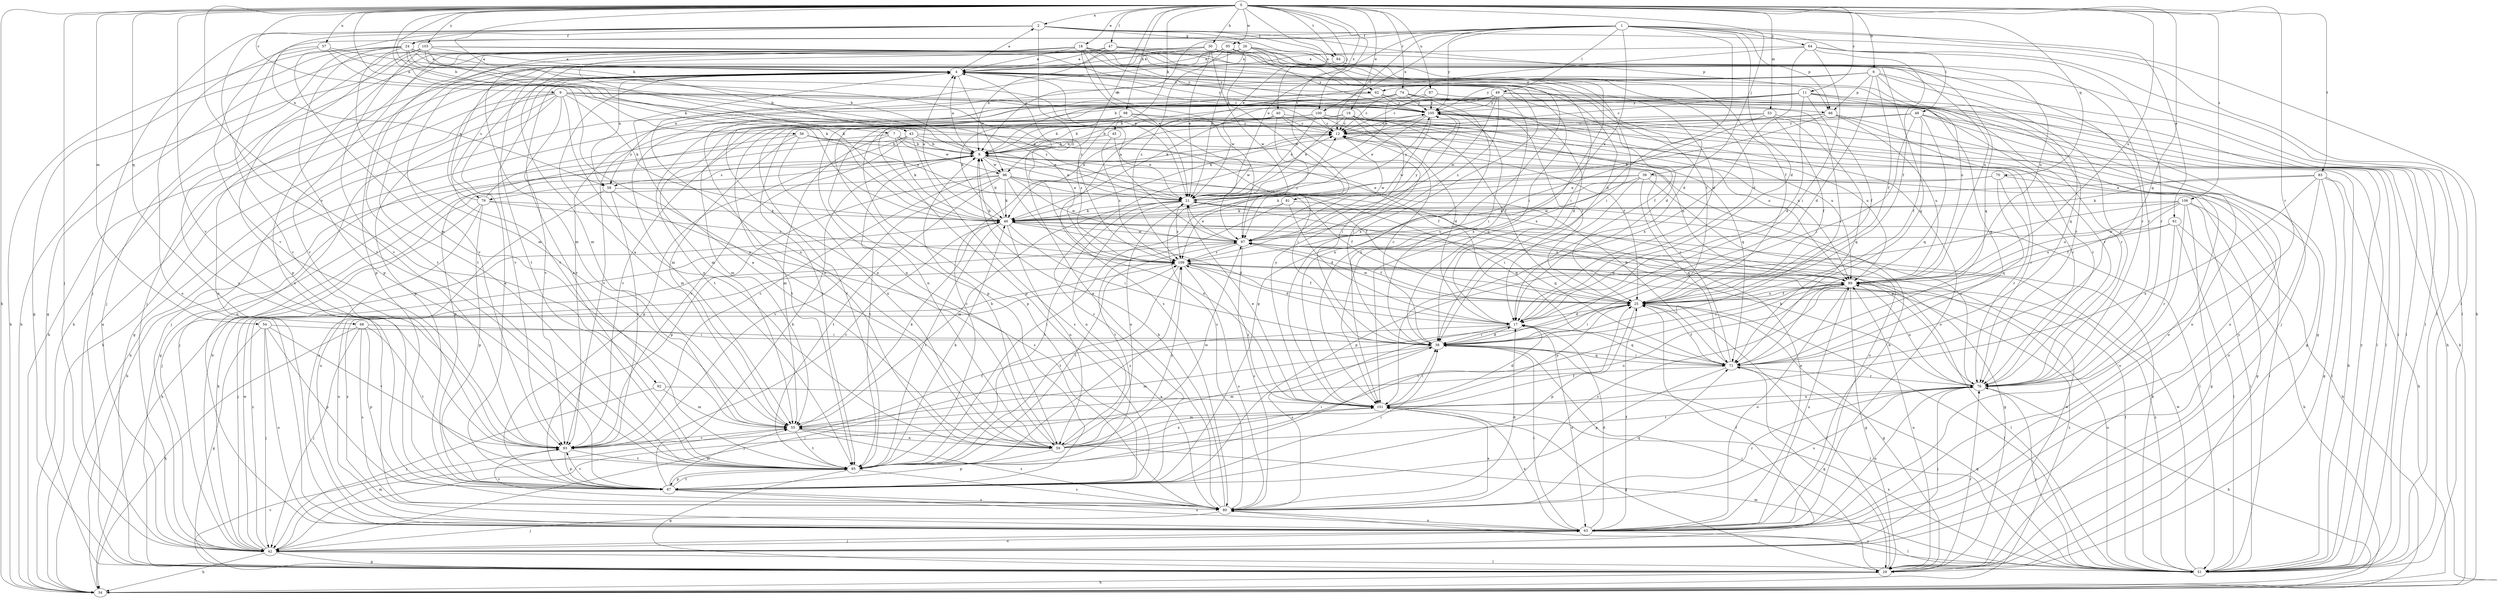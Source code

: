 strict digraph  {
0;
1;
2;
4;
6;
7;
8;
9;
11;
12;
17;
18;
19;
21;
24;
25;
26;
29;
30;
34;
38;
39;
40;
42;
43;
45;
46;
47;
48;
49;
51;
53;
54;
55;
56;
57;
58;
59;
61;
62;
63;
64;
66;
67;
68;
70;
71;
74;
76;
79;
80;
81;
83;
84;
85;
87;
89;
92;
93;
95;
96;
97;
98;
100;
101;
103;
105;
106;
109;
0 -> 2  [label=a];
0 -> 6  [label=b];
0 -> 7  [label=b];
0 -> 9  [label=c];
0 -> 11  [label=c];
0 -> 18  [label=e];
0 -> 19  [label=e];
0 -> 21  [label=e];
0 -> 30  [label=h];
0 -> 34  [label=h];
0 -> 39  [label=j];
0 -> 40  [label=j];
0 -> 42  [label=j];
0 -> 43  [label=k];
0 -> 45  [label=k];
0 -> 46  [label=k];
0 -> 47  [label=l];
0 -> 53  [label=m];
0 -> 54  [label=m];
0 -> 56  [label=n];
0 -> 57  [label=n];
0 -> 68  [label=q];
0 -> 70  [label=q];
0 -> 71  [label=q];
0 -> 74  [label=r];
0 -> 76  [label=r];
0 -> 81  [label=t];
0 -> 83  [label=t];
0 -> 84  [label=t];
0 -> 87  [label=u];
0 -> 89  [label=u];
0 -> 92  [label=v];
0 -> 93  [label=v];
0 -> 95  [label=w];
0 -> 96  [label=w];
0 -> 98  [label=x];
0 -> 100  [label=x];
0 -> 103  [label=y];
0 -> 106  [label=z];
1 -> 8  [label=b];
1 -> 12  [label=c];
1 -> 17  [label=d];
1 -> 21  [label=e];
1 -> 24  [label=f];
1 -> 34  [label=h];
1 -> 48  [label=l];
1 -> 49  [label=l];
1 -> 61  [label=o];
1 -> 64  [label=p];
1 -> 66  [label=p];
1 -> 93  [label=v];
1 -> 100  [label=x];
1 -> 101  [label=x];
1 -> 105  [label=y];
1 -> 109  [label=z];
2 -> 24  [label=f];
2 -> 26  [label=g];
2 -> 42  [label=j];
2 -> 51  [label=l];
2 -> 55  [label=m];
2 -> 58  [label=n];
2 -> 62  [label=o];
2 -> 66  [label=p];
2 -> 84  [label=t];
2 -> 85  [label=t];
2 -> 109  [label=z];
4 -> 2  [label=a];
4 -> 12  [label=c];
4 -> 17  [label=d];
4 -> 25  [label=f];
4 -> 34  [label=h];
4 -> 58  [label=n];
4 -> 62  [label=o];
4 -> 76  [label=r];
4 -> 79  [label=s];
4 -> 89  [label=u];
4 -> 93  [label=v];
4 -> 96  [label=w];
4 -> 105  [label=y];
6 -> 8  [label=b];
6 -> 17  [label=d];
6 -> 25  [label=f];
6 -> 51  [label=l];
6 -> 58  [label=n];
6 -> 62  [label=o];
6 -> 66  [label=p];
6 -> 71  [label=q];
6 -> 76  [label=r];
6 -> 105  [label=y];
7 -> 8  [label=b];
7 -> 25  [label=f];
7 -> 29  [label=g];
7 -> 46  [label=k];
7 -> 55  [label=m];
7 -> 96  [label=w];
8 -> 4  [label=a];
8 -> 21  [label=e];
8 -> 25  [label=f];
8 -> 58  [label=n];
8 -> 79  [label=s];
8 -> 85  [label=t];
8 -> 96  [label=w];
9 -> 21  [label=e];
9 -> 25  [label=f];
9 -> 29  [label=g];
9 -> 34  [label=h];
9 -> 46  [label=k];
9 -> 59  [label=n];
9 -> 63  [label=o];
9 -> 66  [label=p];
9 -> 67  [label=p];
9 -> 93  [label=v];
9 -> 105  [label=y];
11 -> 12  [label=c];
11 -> 17  [label=d];
11 -> 25  [label=f];
11 -> 42  [label=j];
11 -> 51  [label=l];
11 -> 59  [label=n];
11 -> 67  [label=p];
11 -> 71  [label=q];
11 -> 105  [label=y];
12 -> 8  [label=b];
12 -> 63  [label=o];
12 -> 76  [label=r];
12 -> 97  [label=w];
17 -> 38  [label=i];
17 -> 42  [label=j];
17 -> 63  [label=o];
17 -> 71  [label=q];
17 -> 80  [label=s];
18 -> 4  [label=a];
18 -> 17  [label=d];
18 -> 21  [label=e];
18 -> 34  [label=h];
18 -> 38  [label=i];
18 -> 46  [label=k];
18 -> 80  [label=s];
18 -> 85  [label=t];
18 -> 93  [label=v];
18 -> 97  [label=w];
18 -> 101  [label=x];
18 -> 105  [label=y];
19 -> 8  [label=b];
19 -> 12  [label=c];
19 -> 17  [label=d];
19 -> 21  [label=e];
19 -> 25  [label=f];
19 -> 38  [label=i];
19 -> 46  [label=k];
19 -> 89  [label=u];
21 -> 46  [label=k];
21 -> 51  [label=l];
21 -> 55  [label=m];
21 -> 59  [label=n];
21 -> 71  [label=q];
21 -> 85  [label=t];
21 -> 105  [label=y];
21 -> 109  [label=z];
24 -> 4  [label=a];
24 -> 8  [label=b];
24 -> 21  [label=e];
24 -> 29  [label=g];
24 -> 34  [label=h];
24 -> 42  [label=j];
24 -> 55  [label=m];
24 -> 67  [label=p];
24 -> 105  [label=y];
24 -> 109  [label=z];
25 -> 17  [label=d];
25 -> 29  [label=g];
25 -> 38  [label=i];
25 -> 51  [label=l];
25 -> 67  [label=p];
25 -> 89  [label=u];
25 -> 97  [label=w];
25 -> 101  [label=x];
26 -> 4  [label=a];
26 -> 17  [label=d];
26 -> 25  [label=f];
26 -> 42  [label=j];
26 -> 55  [label=m];
26 -> 71  [label=q];
26 -> 85  [label=t];
26 -> 101  [label=x];
29 -> 4  [label=a];
29 -> 25  [label=f];
29 -> 34  [label=h];
29 -> 38  [label=i];
29 -> 76  [label=r];
29 -> 89  [label=u];
29 -> 93  [label=v];
29 -> 97  [label=w];
30 -> 4  [label=a];
30 -> 21  [label=e];
30 -> 34  [label=h];
30 -> 38  [label=i];
30 -> 63  [label=o];
30 -> 67  [label=p];
30 -> 76  [label=r];
30 -> 89  [label=u];
30 -> 97  [label=w];
34 -> 8  [label=b];
34 -> 109  [label=z];
38 -> 12  [label=c];
38 -> 17  [label=d];
38 -> 42  [label=j];
38 -> 51  [label=l];
38 -> 55  [label=m];
38 -> 71  [label=q];
39 -> 21  [label=e];
39 -> 38  [label=i];
39 -> 51  [label=l];
39 -> 63  [label=o];
39 -> 71  [label=q];
39 -> 85  [label=t];
39 -> 97  [label=w];
40 -> 8  [label=b];
40 -> 12  [label=c];
40 -> 38  [label=i];
40 -> 55  [label=m];
40 -> 71  [label=q];
40 -> 109  [label=z];
42 -> 8  [label=b];
42 -> 25  [label=f];
42 -> 29  [label=g];
42 -> 34  [label=h];
42 -> 46  [label=k];
42 -> 51  [label=l];
42 -> 55  [label=m];
42 -> 63  [label=o];
42 -> 97  [label=w];
42 -> 105  [label=y];
42 -> 109  [label=z];
43 -> 8  [label=b];
43 -> 21  [label=e];
43 -> 38  [label=i];
43 -> 42  [label=j];
43 -> 67  [label=p];
43 -> 80  [label=s];
43 -> 93  [label=v];
45 -> 8  [label=b];
45 -> 21  [label=e];
45 -> 109  [label=z];
46 -> 4  [label=a];
46 -> 8  [label=b];
46 -> 17  [label=d];
46 -> 38  [label=i];
46 -> 59  [label=n];
46 -> 85  [label=t];
46 -> 89  [label=u];
46 -> 93  [label=v];
46 -> 97  [label=w];
47 -> 4  [label=a];
47 -> 8  [label=b];
47 -> 17  [label=d];
47 -> 38  [label=i];
47 -> 55  [label=m];
47 -> 85  [label=t];
47 -> 101  [label=x];
48 -> 12  [label=c];
48 -> 25  [label=f];
48 -> 38  [label=i];
48 -> 51  [label=l];
48 -> 63  [label=o];
48 -> 71  [label=q];
48 -> 85  [label=t];
49 -> 8  [label=b];
49 -> 34  [label=h];
49 -> 46  [label=k];
49 -> 55  [label=m];
49 -> 67  [label=p];
49 -> 76  [label=r];
49 -> 97  [label=w];
49 -> 101  [label=x];
49 -> 105  [label=y];
49 -> 109  [label=z];
51 -> 8  [label=b];
51 -> 46  [label=k];
51 -> 55  [label=m];
51 -> 71  [label=q];
51 -> 76  [label=r];
51 -> 80  [label=s];
51 -> 89  [label=u];
51 -> 97  [label=w];
51 -> 101  [label=x];
51 -> 105  [label=y];
51 -> 109  [label=z];
53 -> 12  [label=c];
53 -> 25  [label=f];
53 -> 63  [label=o];
53 -> 67  [label=p];
53 -> 71  [label=q];
53 -> 85  [label=t];
54 -> 29  [label=g];
54 -> 38  [label=i];
54 -> 42  [label=j];
54 -> 63  [label=o];
54 -> 67  [label=p];
54 -> 93  [label=v];
55 -> 4  [label=a];
55 -> 46  [label=k];
55 -> 59  [label=n];
55 -> 80  [label=s];
55 -> 85  [label=t];
55 -> 93  [label=v];
56 -> 8  [label=b];
56 -> 21  [label=e];
56 -> 55  [label=m];
56 -> 59  [label=n];
56 -> 67  [label=p];
56 -> 89  [label=u];
57 -> 4  [label=a];
57 -> 59  [label=n];
57 -> 63  [label=o];
57 -> 93  [label=v];
57 -> 109  [label=z];
58 -> 25  [label=f];
58 -> 63  [label=o];
58 -> 80  [label=s];
58 -> 93  [label=v];
59 -> 4  [label=a];
59 -> 8  [label=b];
59 -> 21  [label=e];
59 -> 25  [label=f];
59 -> 67  [label=p];
59 -> 76  [label=r];
59 -> 89  [label=u];
59 -> 97  [label=w];
59 -> 101  [label=x];
59 -> 109  [label=z];
61 -> 34  [label=h];
61 -> 51  [label=l];
61 -> 76  [label=r];
61 -> 89  [label=u];
61 -> 97  [label=w];
62 -> 38  [label=i];
62 -> 42  [label=j];
62 -> 51  [label=l];
62 -> 59  [label=n];
62 -> 105  [label=y];
63 -> 8  [label=b];
63 -> 17  [label=d];
63 -> 21  [label=e];
63 -> 25  [label=f];
63 -> 38  [label=i];
63 -> 42  [label=j];
63 -> 51  [label=l];
63 -> 89  [label=u];
63 -> 101  [label=x];
63 -> 109  [label=z];
64 -> 4  [label=a];
64 -> 21  [label=e];
64 -> 25  [label=f];
64 -> 38  [label=i];
64 -> 51  [label=l];
64 -> 76  [label=r];
64 -> 101  [label=x];
66 -> 12  [label=c];
66 -> 29  [label=g];
66 -> 46  [label=k];
66 -> 67  [label=p];
66 -> 76  [label=r];
66 -> 89  [label=u];
67 -> 4  [label=a];
67 -> 8  [label=b];
67 -> 12  [label=c];
67 -> 38  [label=i];
67 -> 55  [label=m];
67 -> 63  [label=o];
67 -> 80  [label=s];
67 -> 85  [label=t];
67 -> 93  [label=v];
68 -> 34  [label=h];
68 -> 38  [label=i];
68 -> 42  [label=j];
68 -> 67  [label=p];
68 -> 80  [label=s];
68 -> 85  [label=t];
70 -> 21  [label=e];
70 -> 29  [label=g];
70 -> 46  [label=k];
70 -> 71  [label=q];
70 -> 76  [label=r];
71 -> 8  [label=b];
71 -> 12  [label=c];
71 -> 25  [label=f];
71 -> 29  [label=g];
71 -> 38  [label=i];
71 -> 55  [label=m];
71 -> 67  [label=p];
71 -> 76  [label=r];
74 -> 12  [label=c];
74 -> 17  [label=d];
74 -> 34  [label=h];
74 -> 38  [label=i];
74 -> 55  [label=m];
74 -> 59  [label=n];
74 -> 80  [label=s];
74 -> 93  [label=v];
74 -> 101  [label=x];
74 -> 105  [label=y];
76 -> 21  [label=e];
76 -> 34  [label=h];
76 -> 42  [label=j];
76 -> 46  [label=k];
76 -> 63  [label=o];
76 -> 80  [label=s];
76 -> 89  [label=u];
76 -> 101  [label=x];
79 -> 4  [label=a];
79 -> 34  [label=h];
79 -> 46  [label=k];
79 -> 63  [label=o];
79 -> 67  [label=p];
79 -> 105  [label=y];
79 -> 109  [label=z];
80 -> 4  [label=a];
80 -> 8  [label=b];
80 -> 12  [label=c];
80 -> 17  [label=d];
80 -> 42  [label=j];
80 -> 63  [label=o];
80 -> 71  [label=q];
80 -> 76  [label=r];
80 -> 93  [label=v];
80 -> 101  [label=x];
81 -> 17  [label=d];
81 -> 46  [label=k];
81 -> 76  [label=r];
81 -> 85  [label=t];
83 -> 21  [label=e];
83 -> 29  [label=g];
83 -> 34  [label=h];
83 -> 46  [label=k];
83 -> 51  [label=l];
83 -> 63  [label=o];
83 -> 101  [label=x];
84 -> 59  [label=n];
84 -> 89  [label=u];
85 -> 4  [label=a];
85 -> 12  [label=c];
85 -> 29  [label=g];
85 -> 38  [label=i];
85 -> 46  [label=k];
85 -> 67  [label=p];
85 -> 80  [label=s];
85 -> 109  [label=z];
87 -> 12  [label=c];
87 -> 29  [label=g];
87 -> 76  [label=r];
87 -> 85  [label=t];
87 -> 105  [label=y];
89 -> 25  [label=f];
89 -> 29  [label=g];
89 -> 38  [label=i];
89 -> 51  [label=l];
89 -> 63  [label=o];
89 -> 80  [label=s];
89 -> 85  [label=t];
92 -> 42  [label=j];
92 -> 55  [label=m];
92 -> 101  [label=x];
93 -> 12  [label=c];
93 -> 25  [label=f];
93 -> 67  [label=p];
93 -> 85  [label=t];
95 -> 4  [label=a];
95 -> 21  [label=e];
95 -> 76  [label=r];
95 -> 85  [label=t];
95 -> 93  [label=v];
95 -> 97  [label=w];
95 -> 105  [label=y];
95 -> 109  [label=z];
96 -> 21  [label=e];
96 -> 42  [label=j];
96 -> 46  [label=k];
96 -> 67  [label=p];
96 -> 71  [label=q];
96 -> 85  [label=t];
96 -> 89  [label=u];
96 -> 93  [label=v];
96 -> 97  [label=w];
96 -> 101  [label=x];
97 -> 4  [label=a];
97 -> 21  [label=e];
97 -> 25  [label=f];
97 -> 29  [label=g];
97 -> 42  [label=j];
97 -> 80  [label=s];
97 -> 85  [label=t];
97 -> 105  [label=y];
97 -> 109  [label=z];
98 -> 12  [label=c];
98 -> 34  [label=h];
98 -> 46  [label=k];
98 -> 89  [label=u];
98 -> 93  [label=v];
98 -> 97  [label=w];
98 -> 109  [label=z];
100 -> 8  [label=b];
100 -> 12  [label=c];
100 -> 21  [label=e];
100 -> 25  [label=f];
100 -> 51  [label=l];
100 -> 59  [label=n];
100 -> 89  [label=u];
100 -> 93  [label=v];
101 -> 17  [label=d];
101 -> 21  [label=e];
101 -> 29  [label=g];
101 -> 38  [label=i];
101 -> 55  [label=m];
101 -> 105  [label=y];
101 -> 109  [label=z];
103 -> 4  [label=a];
103 -> 8  [label=b];
103 -> 17  [label=d];
103 -> 29  [label=g];
103 -> 46  [label=k];
103 -> 51  [label=l];
103 -> 67  [label=p];
103 -> 71  [label=q];
103 -> 80  [label=s];
103 -> 93  [label=v];
105 -> 12  [label=c];
105 -> 21  [label=e];
105 -> 25  [label=f];
105 -> 46  [label=k];
105 -> 63  [label=o];
105 -> 76  [label=r];
105 -> 85  [label=t];
105 -> 89  [label=u];
105 -> 97  [label=w];
106 -> 25  [label=f];
106 -> 29  [label=g];
106 -> 34  [label=h];
106 -> 46  [label=k];
106 -> 51  [label=l];
106 -> 63  [label=o];
106 -> 67  [label=p];
106 -> 89  [label=u];
109 -> 8  [label=b];
109 -> 17  [label=d];
109 -> 25  [label=f];
109 -> 51  [label=l];
109 -> 63  [label=o];
109 -> 80  [label=s];
109 -> 85  [label=t];
109 -> 89  [label=u];
}
